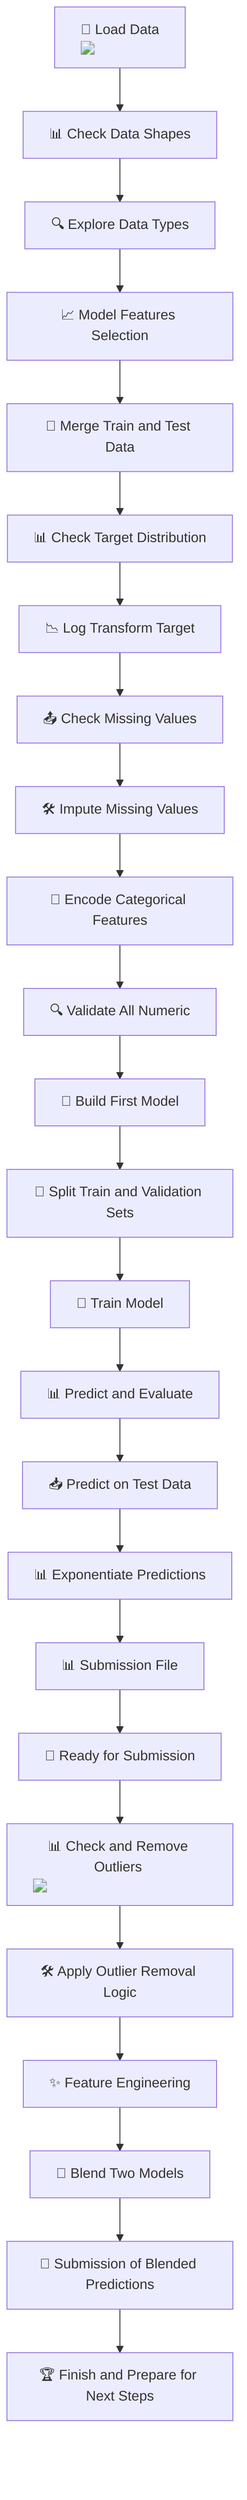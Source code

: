 flowchart TD
    A["📂 Load Data <img src='file.svg' />"] --> B["📊 Check Data Shapes"]
    B --> C["🔍 Explore Data Types"]
    C --> D["📈 Model Features Selection"]
    D --> E["🔄 Merge Train and Test Data"]
    E --> F["📊 Check Target Distribution"]
    F --> G["📉 Log Transform Target"]
    G --> H["📤 Check Missing Values"]
    H --> I["🛠️ Impute Missing Values"]
    I --> J["🔢 Encode Categorical Features"]
    J --> K["🔍 Validate All Numeric"]
    K --> L["🤖 Build First Model"]
    L --> M["🔧 Split Train and Validation Sets"]
    M --> N["🧪 Train Model"]
    N --> O["📊 Predict and Evaluate"]
    O --> P["📥 Predict on Test Data"]
    P --> Q["📊 Exponentiate Predictions"]
    Q --> R["📊 Submission File"]
    R --> S["🎉 Ready for Submission"]
    S --> T["📊 Check and Remove Outliers <img src='boxplot_template.svg' />"]
    T --> U["🛠️ Apply Outlier Removal Logic"]
    U --> V["✨ Feature Engineering"]
    V --> W["🔄 Blend Two Models"]
    W --> X["📰 Submission of Blended Predictions"]
    X --> Y["🏆 Finish and Prepare for Next Steps"]
